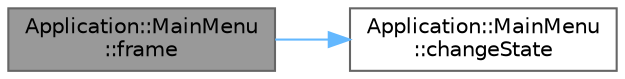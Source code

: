 digraph "Application::MainMenu::frame"
{
 // LATEX_PDF_SIZE
  bgcolor="transparent";
  edge [fontname=Helvetica,fontsize=10,labelfontname=Helvetica,labelfontsize=10];
  node [fontname=Helvetica,fontsize=10,shape=box,height=0.2,width=0.4];
  rankdir="LR";
  Node1 [id="Node000001",label="Application::MainMenu\l::frame",height=0.2,width=0.4,color="gray40", fillcolor="grey60", style="filled", fontcolor="black",tooltip="Ejecuta la lógica del frame para el menú principal."];
  Node1 -> Node2 [id="edge1_Node000001_Node000002",color="steelblue1",style="solid",tooltip=" "];
  Node2 [id="Node000002",label="Application::MainMenu\l::changeState",height=0.2,width=0.4,color="grey40", fillcolor="white", style="filled",URL="$class_application_1_1_main_menu.html#a6fd7e0167eacf6a7bd06a1c1da6f46ea",tooltip="Realiza la transición de estado basada en la acción seleccionada en el menú principal."];
}
